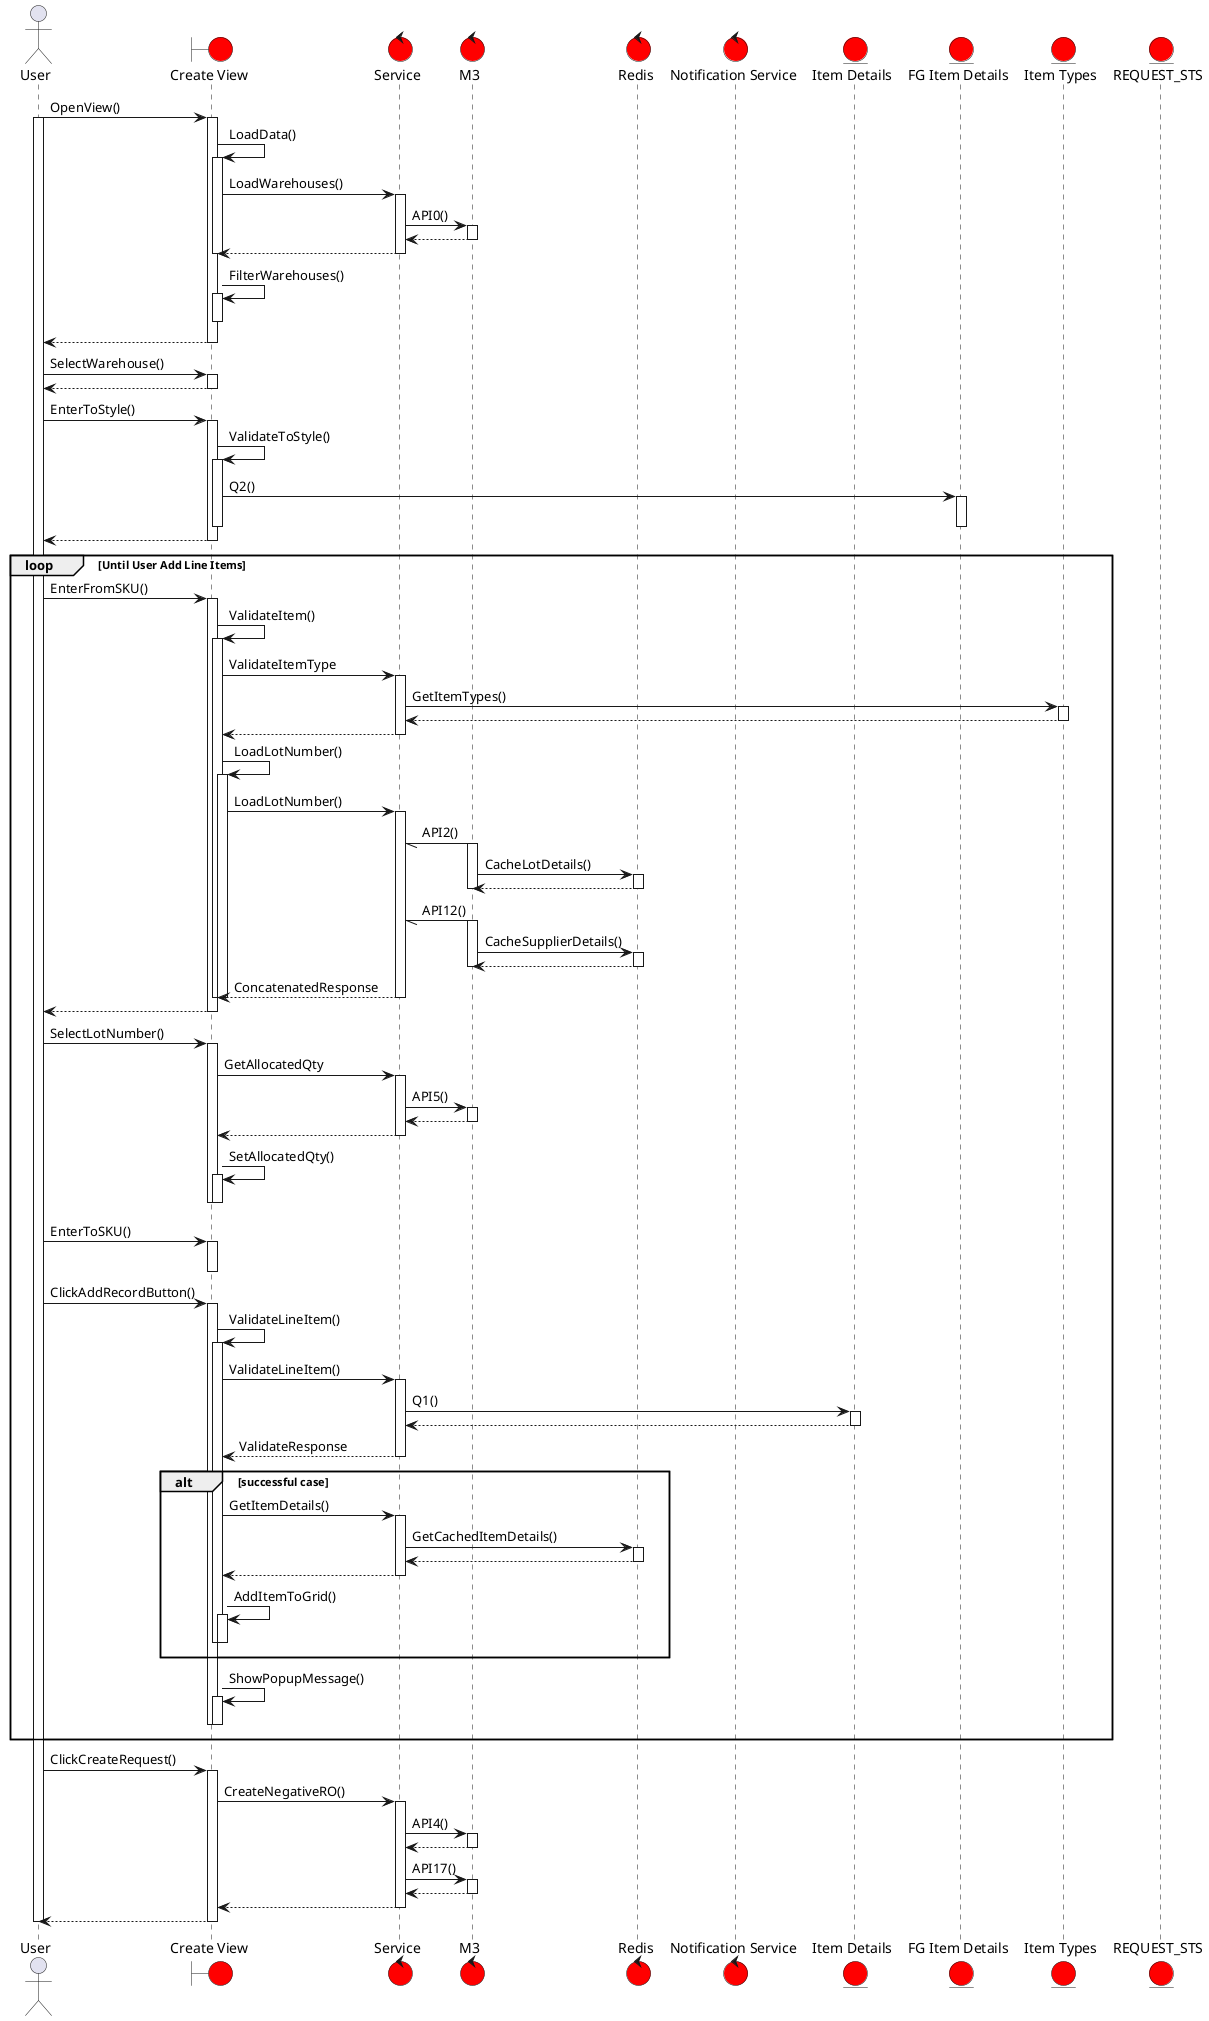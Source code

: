 @startuml "Merchant Create Request"

actor       User                    as User 
boundary "Create View"           as RECLASSCRUI  #FF0000
control "Service"               as SERVICE #FF0000
control "M3"                    as M3  #FF0000
control "Redis"                 as REDIS   #FF0000
control "Notification Service"  as NOTIFSER    #FF0000
entity "Item Details"          as ITMDET    #FF0000
entity "FG Item Details"       as FGITMDET   #FF0000
entity "Item Types"            as ITMTP   #FF0000
entity "REQUEST_STS"           as RQSTS   #FF0000


User -> RECLASSCRUI : OpenView()
activate User
    activate RECLASSCRUI
        RECLASSCRUI -> RECLASSCRUI : LoadData()
        activate RECLASSCRUI
            RECLASSCRUI -> SERVICE : LoadWarehouses()
            activate SERVICE
                SERVICE -> M3 : API0()
                activate M3
                    M3 --> SERVICE
                deactivate M3
            SERVICE --> RECLASSCRUI
            deactivate SERVICE
        deactivate RECLASSCRUI

    RECLASSCRUI -> RECLASSCRUI : FilterWarehouses()
    activate RECLASSCRUI
    deactivate RECLASSCRUI

    RECLASSCRUI --> User
    deactivate RECLASSCRUI

User -> RECLASSCRUI : SelectWarehouse()
activate RECLASSCRUI
RECLASSCRUI --> User
deactivate RECLASSCRUI

User -> RECLASSCRUI : EnterToStyle()
activate RECLASSCRUI
    RECLASSCRUI -> RECLASSCRUI : ValidateToStyle()
    activate RECLASSCRUI
        RECLASSCRUI -> FGITMDET : Q2()
        activate FGITMDET
        deactivate FGITMDET
    deactivate RECLASSCRUI
    RECLASSCRUI --> User
deactivate RECLASSCRUI

loop Until User Add Line Items
User -> RECLASSCRUI : EnterFromSKU()
activate RECLASSCRUI
    RECLASSCRUI -> RECLASSCRUI : ValidateItem()
    activate RECLASSCRUI
        RECLASSCRUI -> SERVICE : ValidateItemType
        activate SERVICE
            SERVICE -> ITMTP : GetItemTypes()
            activate ITMTP
                ITMTP --> SERVICE
            deactivate ITMTP
            SERVICE --> RECLASSCRUI

        deactivate SERVICE
        RECLASSCRUI -> RECLASSCRUI : LoadLotNumber()
        activate RECLASSCRUI
            RECLASSCRUI -> SERVICE :LoadLotNumber()
            activate SERVICE
                SERVICE \\- M3 : API2()
                activate M3
                    M3 -> REDIS : CacheLotDetails()
                    activate REDIS
                    REDIS --> M3
                    deactivate REDIS
                    
                deactivate M3

                SERVICE \\- M3 : API12()
                activate M3
                    M3 -> REDIS : CacheSupplierDetails()
                    activate REDIS
                    REDIS --> M3
                    deactivate REDIS
                    
                deactivate M3
            SERVICE --> RECLASSCRUI : ConcatenatedResponse
            deactivate SERVICE        
        deactivate RECLASSCRUI

    deactivate RECLASSCRUI
    RECLASSCRUI --> User
deactivate RECLASSCRUI

User -> RECLASSCRUI : SelectLotNumber()
activate RECLASSCRUI
    RECLASSCRUI -> SERVICE : GetAllocatedQty
    activate SERVICE
        SERVICE -> M3 : API5()
        activate M3
            M3 --> SERVICE
        deactivate M3
    SERVICE --> RECLASSCRUI    
    deactivate SERVICE
        
    RECLASSCRUI -> RECLASSCRUI : SetAllocatedQty()
    activate RECLASSCRUI
    deactivate RECLASSCRUI
    deactivate SERVICE
deactivate RECLASSCRUI
deactivate RECLASSCRUI

User -> RECLASSCRUI : EnterToSKU()
activate RECLASSCRUI
deactivate RECLASSCRUI

User -> RECLASSCRUI : ClickAddRecordButton()
activate RECLASSCRUI
    RECLASSCRUI -> RECLASSCRUI : ValidateLineItem()
    activate RECLASSCRUI
        RECLASSCRUI -> SERVICE : ValidateLineItem()
        activate SERVICE
            SERVICE -> ITMDET : Q1()
            activate ITMDET
            ITMDET --> SERVICE
            deactivate ITMDET
        SERVICE -->  RECLASSCRUI : ValidateResponse
        deactivate SERVICE
        alt successful case
        RECLASSCRUI -> SERVICE : GetItemDetails()
        activate SERVICE
            SERVICE -> REDIS : GetCachedItemDetails()
            activate REDIS
                REDIS --> SERVICE
            deactivate REDIS
        SERVICE --> RECLASSCRUI
        deactivate SERVICE
        RECLASSCRUI -> RECLASSCRUI : AddItemToGrid()
        activate RECLASSCRUI
        deactivate RECLASSCRUI            
      
    deactivate RECLASSCRUI
    end

    RECLASSCRUI -> RECLASSCRUI : ShowPopupMessage()
    activate RECLASSCRUI
    deactivate RECLASSCRUI
deactivate RECLASSCRUI
end

User -> RECLASSCRUI: ClickCreateRequest()
activate RECLASSCRUI
    RECLASSCRUI -> SERVICE : CreateNegativeRO()
    activate SERVICE
        SERVICE -> M3 : API4()
        activate M3
            M3 --> SERVICE
        deactivate M3
        SERVICE -> M3 : API17()
        activate M3
            M3 --> SERVICE
        deactivate M3
    SERVICE --> RECLASSCRUI
    deactivate SERVICE
RECLASSCRUI --> User    
deactivate RECLASSCRUI

deactivate User
@enduml
